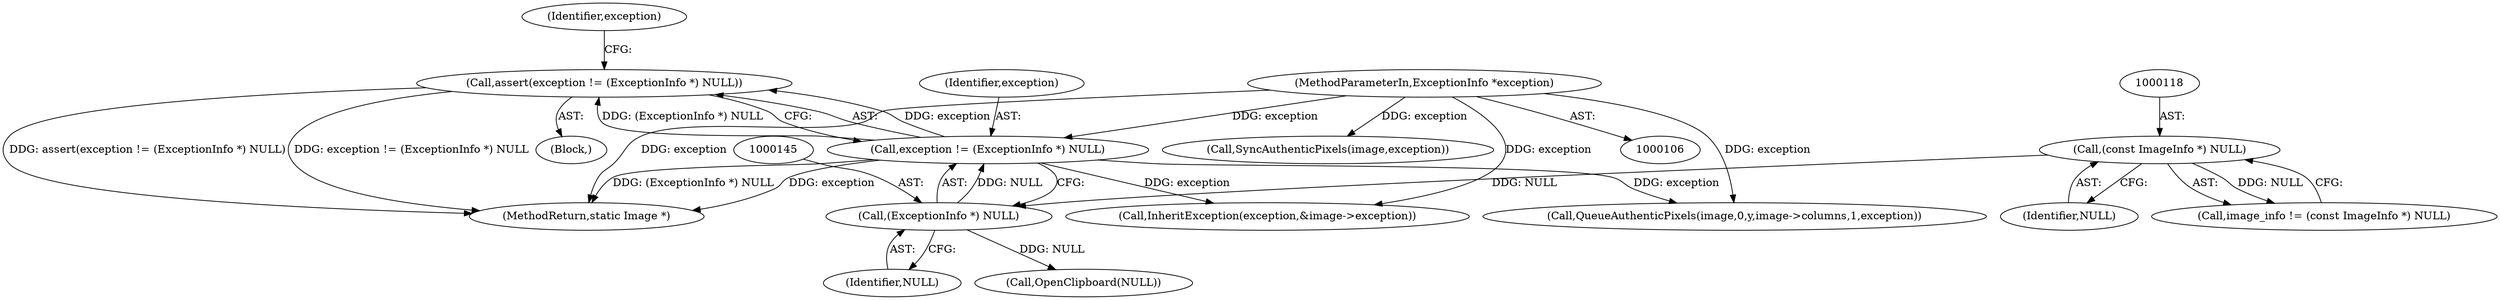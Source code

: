 digraph "0_ImageMagick_f6e9d0d9955e85bdd7540b251cd50d598dacc5e6_5@API" {
"1000141" [label="(Call,assert(exception != (ExceptionInfo *) NULL))"];
"1000142" [label="(Call,exception != (ExceptionInfo *) NULL)"];
"1000108" [label="(MethodParameterIn,ExceptionInfo *exception)"];
"1000144" [label="(Call,(ExceptionInfo *) NULL)"];
"1000117" [label="(Call,(const ImageInfo *) NULL)"];
"1000109" [label="(Block,)"];
"1000144" [label="(Call,(ExceptionInfo *) NULL)"];
"1000252" [label="(Call,InheritException(exception,&image->exception))"];
"1000438" [label="(Call,QueueAuthenticPixels(image,0,y,image->columns,1,exception))"];
"1000150" [label="(Identifier,exception)"];
"1000117" [label="(Call,(const ImageInfo *) NULL)"];
"1000495" [label="(Call,SyncAuthenticPixels(image,exception))"];
"1000146" [label="(Identifier,NULL)"];
"1000142" [label="(Call,exception != (ExceptionInfo *) NULL)"];
"1000141" [label="(Call,assert(exception != (ExceptionInfo *) NULL))"];
"1000108" [label="(MethodParameterIn,ExceptionInfo *exception)"];
"1000119" [label="(Identifier,NULL)"];
"1000511" [label="(MethodReturn,static Image *)"];
"1000143" [label="(Identifier,exception)"];
"1000160" [label="(Call,OpenClipboard(NULL))"];
"1000115" [label="(Call,image_info != (const ImageInfo *) NULL)"];
"1000141" -> "1000109"  [label="AST: "];
"1000141" -> "1000142"  [label="CFG: "];
"1000142" -> "1000141"  [label="AST: "];
"1000150" -> "1000141"  [label="CFG: "];
"1000141" -> "1000511"  [label="DDG: exception != (ExceptionInfo *) NULL"];
"1000141" -> "1000511"  [label="DDG: assert(exception != (ExceptionInfo *) NULL)"];
"1000142" -> "1000141"  [label="DDG: exception"];
"1000142" -> "1000141"  [label="DDG: (ExceptionInfo *) NULL"];
"1000142" -> "1000144"  [label="CFG: "];
"1000143" -> "1000142"  [label="AST: "];
"1000144" -> "1000142"  [label="AST: "];
"1000142" -> "1000511"  [label="DDG: (ExceptionInfo *) NULL"];
"1000142" -> "1000511"  [label="DDG: exception"];
"1000108" -> "1000142"  [label="DDG: exception"];
"1000144" -> "1000142"  [label="DDG: NULL"];
"1000142" -> "1000252"  [label="DDG: exception"];
"1000142" -> "1000438"  [label="DDG: exception"];
"1000108" -> "1000106"  [label="AST: "];
"1000108" -> "1000511"  [label="DDG: exception"];
"1000108" -> "1000252"  [label="DDG: exception"];
"1000108" -> "1000438"  [label="DDG: exception"];
"1000108" -> "1000495"  [label="DDG: exception"];
"1000144" -> "1000146"  [label="CFG: "];
"1000145" -> "1000144"  [label="AST: "];
"1000146" -> "1000144"  [label="AST: "];
"1000117" -> "1000144"  [label="DDG: NULL"];
"1000144" -> "1000160"  [label="DDG: NULL"];
"1000117" -> "1000115"  [label="AST: "];
"1000117" -> "1000119"  [label="CFG: "];
"1000118" -> "1000117"  [label="AST: "];
"1000119" -> "1000117"  [label="AST: "];
"1000115" -> "1000117"  [label="CFG: "];
"1000117" -> "1000115"  [label="DDG: NULL"];
}
